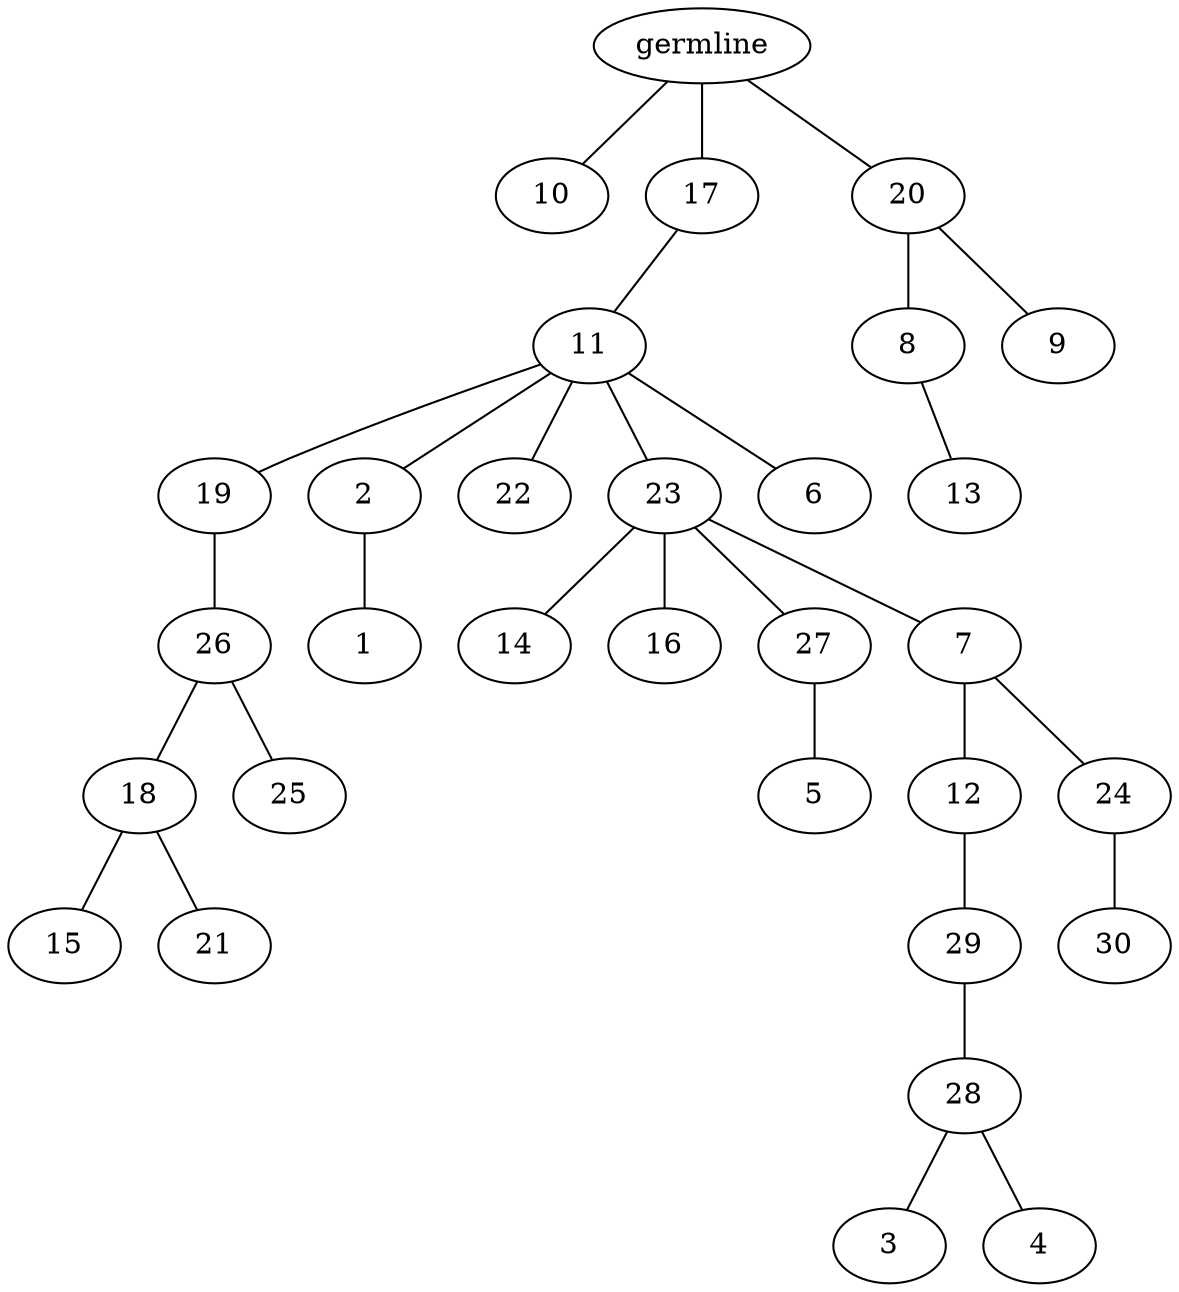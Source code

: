 graph tree {
    "139809076745936" [label="germline"];
    "139809076597328" [label="10"];
    "139809076597088" [label="17"];
    "139809076598000" [label="11"];
    "139809076598864" [label="19"];
    "139809076599200" [label="26"];
    "139809076599488" [label="18"];
    "139809076599776" [label="15"];
    "139809076599584" [label="21"];
    "139809076600592" [label="25"];
    "139809076599728" [label="2"];
    "139809076600016" [label="1"];
    "139809076600352" [label="22"];
    "139809076598960" [label="23"];
    "139809076600256" [label="14"];
    "139809076600448" [label="16"];
    "139809076600544" [label="27"];
    "139809076736112" [label="5"];
    "139809076600496" [label="7"];
    "139809076736352" [label="12"];
    "139809076736736" [label="29"];
    "139809076737168" [label="28"];
    "139809076737456" [label="3"];
    "139809076791040" [label="4"];
    "139809076737408" [label="24"];
    "139809076736592" [label="30"];
    "139809076737120" [label="6"];
    "139809076599152" [label="20"];
    "139809076738032" [label="8"];
    "139809076737600" [label="13"];
    "139809076738128" [label="9"];
    "139809076745936" -- "139809076597328";
    "139809076745936" -- "139809076597088";
    "139809076745936" -- "139809076599152";
    "139809076597088" -- "139809076598000";
    "139809076598000" -- "139809076598864";
    "139809076598000" -- "139809076599728";
    "139809076598000" -- "139809076600352";
    "139809076598000" -- "139809076598960";
    "139809076598000" -- "139809076737120";
    "139809076598864" -- "139809076599200";
    "139809076599200" -- "139809076599488";
    "139809076599200" -- "139809076600592";
    "139809076599488" -- "139809076599776";
    "139809076599488" -- "139809076599584";
    "139809076599728" -- "139809076600016";
    "139809076598960" -- "139809076600256";
    "139809076598960" -- "139809076600448";
    "139809076598960" -- "139809076600544";
    "139809076598960" -- "139809076600496";
    "139809076600544" -- "139809076736112";
    "139809076600496" -- "139809076736352";
    "139809076600496" -- "139809076737408";
    "139809076736352" -- "139809076736736";
    "139809076736736" -- "139809076737168";
    "139809076737168" -- "139809076737456";
    "139809076737168" -- "139809076791040";
    "139809076737408" -- "139809076736592";
    "139809076599152" -- "139809076738032";
    "139809076599152" -- "139809076738128";
    "139809076738032" -- "139809076737600";
}
